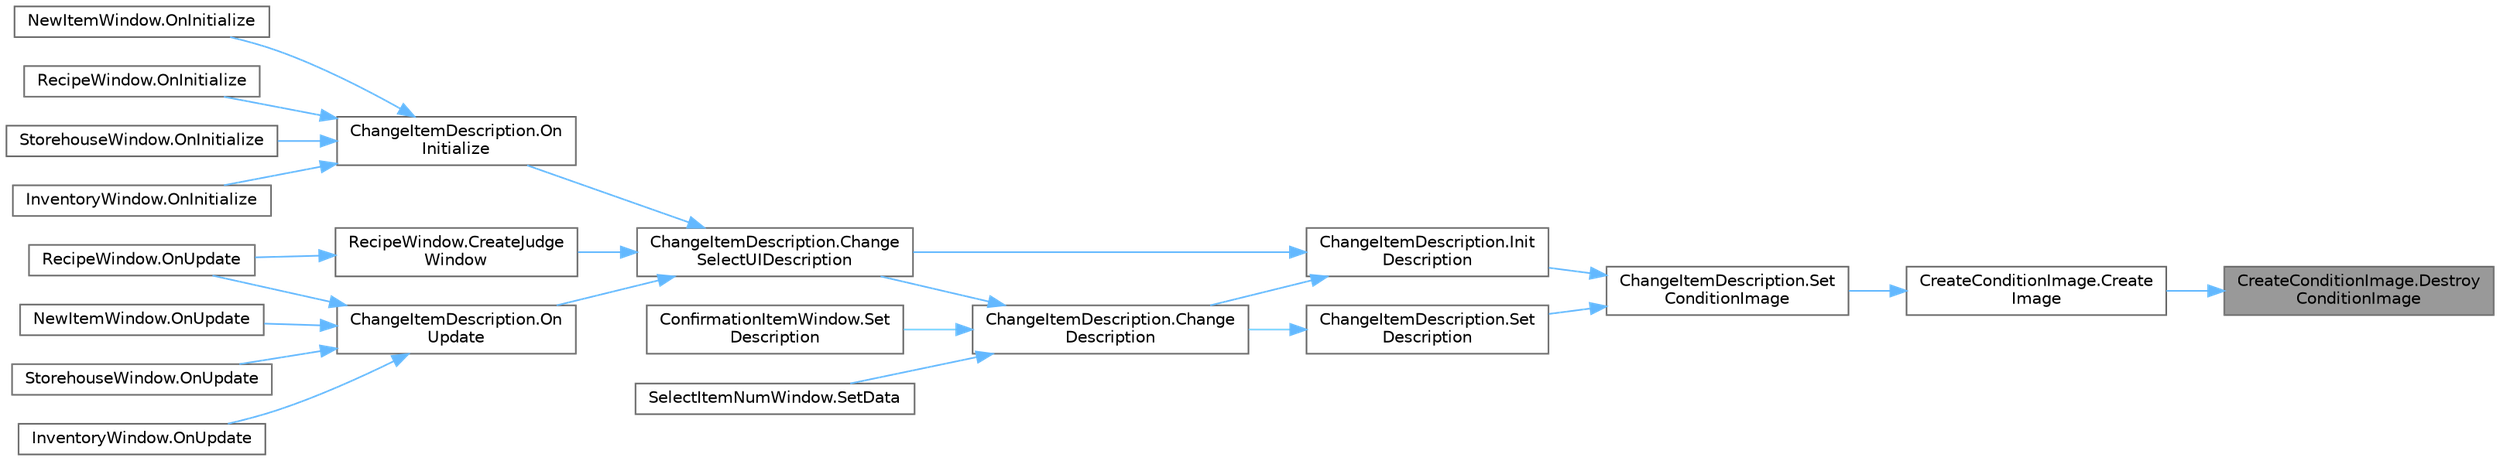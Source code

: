 digraph "CreateConditionImage.DestroyConditionImage"
{
 // LATEX_PDF_SIZE
  bgcolor="transparent";
  edge [fontname=Helvetica,fontsize=10,labelfontname=Helvetica,labelfontsize=10];
  node [fontname=Helvetica,fontsize=10,shape=box,height=0.2,width=0.4];
  rankdir="RL";
  Node1 [id="Node000001",label="CreateConditionImage.Destroy\lConditionImage",height=0.2,width=0.4,color="gray40", fillcolor="grey60", style="filled", fontcolor="black",tooltip=" "];
  Node1 -> Node2 [id="edge23_Node000001_Node000002",dir="back",color="steelblue1",style="solid",tooltip=" "];
  Node2 [id="Node000002",label="CreateConditionImage.Create\lImage",height=0.2,width=0.4,color="grey40", fillcolor="white", style="filled",URL="$class_create_condition_image.html#a9603eed3ccdae658bf880d2e557f02e6",tooltip=" "];
  Node2 -> Node3 [id="edge24_Node000002_Node000003",dir="back",color="steelblue1",style="solid",tooltip=" "];
  Node3 [id="Node000003",label="ChangeItemDescription.Set\lConditionImage",height=0.2,width=0.4,color="grey40", fillcolor="white", style="filled",URL="$class_change_item_description.html#aa185820af5921746ce678ddf4e957cf3",tooltip=" "];
  Node3 -> Node4 [id="edge25_Node000003_Node000004",dir="back",color="steelblue1",style="solid",tooltip=" "];
  Node4 [id="Node000004",label="ChangeItemDescription.Init\lDescription",height=0.2,width=0.4,color="grey40", fillcolor="white", style="filled",URL="$class_change_item_description.html#a8fea78d4ad9d25fed84d8b30b905ad88",tooltip=" "];
  Node4 -> Node5 [id="edge26_Node000004_Node000005",dir="back",color="steelblue1",style="solid",tooltip=" "];
  Node5 [id="Node000005",label="ChangeItemDescription.Change\lDescription",height=0.2,width=0.4,color="grey40", fillcolor="white", style="filled",URL="$class_change_item_description.html#a39465c7eac4eeb08c1584153c2c32d4b",tooltip=" "];
  Node5 -> Node6 [id="edge27_Node000005_Node000006",dir="back",color="steelblue1",style="solid",tooltip=" "];
  Node6 [id="Node000006",label="ChangeItemDescription.Change\lSelectUIDescription",height=0.2,width=0.4,color="grey40", fillcolor="white", style="filled",URL="$class_change_item_description.html#aacc81e0e1ff632ab53b5e50d2a0cddf8",tooltip=" "];
  Node6 -> Node7 [id="edge28_Node000006_Node000007",dir="back",color="steelblue1",style="solid",tooltip=" "];
  Node7 [id="Node000007",label="RecipeWindow.CreateJudge\lWindow",height=0.2,width=0.4,color="grey40", fillcolor="white", style="filled",URL="$class_recipe_window.html#a7c9e7d7330d1251a53c895b44ed8864a",tooltip=" "];
  Node7 -> Node8 [id="edge29_Node000007_Node000008",dir="back",color="steelblue1",style="solid",tooltip=" "];
  Node8 [id="Node000008",label="RecipeWindow.OnUpdate",height=0.2,width=0.4,color="grey40", fillcolor="white", style="filled",URL="$class_recipe_window.html#a91631656f295517aab1d288bc6a5ba8b",tooltip=" "];
  Node6 -> Node9 [id="edge30_Node000006_Node000009",dir="back",color="steelblue1",style="solid",tooltip=" "];
  Node9 [id="Node000009",label="ChangeItemDescription.On\lInitialize",height=0.2,width=0.4,color="grey40", fillcolor="white", style="filled",URL="$class_change_item_description.html#a372615885181314c2bf445cc29d00601",tooltip=" "];
  Node9 -> Node10 [id="edge31_Node000009_Node000010",dir="back",color="steelblue1",style="solid",tooltip=" "];
  Node10 [id="Node000010",label="InventoryWindow.OnInitialize",height=0.2,width=0.4,color="grey40", fillcolor="white", style="filled",URL="$class_inventory_window.html#a6abe077e96dcd738cf1861c93de55a60",tooltip=" "];
  Node9 -> Node11 [id="edge32_Node000009_Node000011",dir="back",color="steelblue1",style="solid",tooltip=" "];
  Node11 [id="Node000011",label="NewItemWindow.OnInitialize",height=0.2,width=0.4,color="grey40", fillcolor="white", style="filled",URL="$class_new_item_window.html#ad183bec63c6a4bd4ab06429128ab810f",tooltip=" "];
  Node9 -> Node12 [id="edge33_Node000009_Node000012",dir="back",color="steelblue1",style="solid",tooltip=" "];
  Node12 [id="Node000012",label="RecipeWindow.OnInitialize",height=0.2,width=0.4,color="grey40", fillcolor="white", style="filled",URL="$class_recipe_window.html#a0e9133c42b107372f56fb6a6e24e4cea",tooltip=" "];
  Node9 -> Node13 [id="edge34_Node000009_Node000013",dir="back",color="steelblue1",style="solid",tooltip=" "];
  Node13 [id="Node000013",label="StorehouseWindow.OnInitialize",height=0.2,width=0.4,color="grey40", fillcolor="white", style="filled",URL="$class_storehouse_window.html#a06d13a6816401149455785b1de7b8c9e",tooltip=" "];
  Node6 -> Node14 [id="edge35_Node000006_Node000014",dir="back",color="steelblue1",style="solid",tooltip=" "];
  Node14 [id="Node000014",label="ChangeItemDescription.On\lUpdate",height=0.2,width=0.4,color="grey40", fillcolor="white", style="filled",URL="$class_change_item_description.html#add800bb5c8e841af0e1e9365272e371e",tooltip=" "];
  Node14 -> Node15 [id="edge36_Node000014_Node000015",dir="back",color="steelblue1",style="solid",tooltip=" "];
  Node15 [id="Node000015",label="InventoryWindow.OnUpdate",height=0.2,width=0.4,color="grey40", fillcolor="white", style="filled",URL="$class_inventory_window.html#a735ed76fd07862674c24d7afa1f6fe21",tooltip=" "];
  Node14 -> Node16 [id="edge37_Node000014_Node000016",dir="back",color="steelblue1",style="solid",tooltip=" "];
  Node16 [id="Node000016",label="NewItemWindow.OnUpdate",height=0.2,width=0.4,color="grey40", fillcolor="white", style="filled",URL="$class_new_item_window.html#aa34ebf692699bb6f404d289a3142a7bb",tooltip=" "];
  Node14 -> Node8 [id="edge38_Node000014_Node000008",dir="back",color="steelblue1",style="solid",tooltip=" "];
  Node14 -> Node17 [id="edge39_Node000014_Node000017",dir="back",color="steelblue1",style="solid",tooltip=" "];
  Node17 [id="Node000017",label="StorehouseWindow.OnUpdate",height=0.2,width=0.4,color="grey40", fillcolor="white", style="filled",URL="$class_storehouse_window.html#a048c67927c52f370e9928644656bd713",tooltip=" "];
  Node5 -> Node18 [id="edge40_Node000005_Node000018",dir="back",color="steelblue1",style="solid",tooltip=" "];
  Node18 [id="Node000018",label="SelectItemNumWindow.SetData",height=0.2,width=0.4,color="grey40", fillcolor="white", style="filled",URL="$class_select_item_num_window.html#a54a160f26e359911daa76452f6d5f287",tooltip=" "];
  Node5 -> Node19 [id="edge41_Node000005_Node000019",dir="back",color="steelblue1",style="solid",tooltip=" "];
  Node19 [id="Node000019",label="ConfirmationItemWindow.Set\lDescription",height=0.2,width=0.4,color="grey40", fillcolor="white", style="filled",URL="$class_confirmation_item_window.html#a5729cb3feafe4d2698bef11514ccf48f",tooltip=" "];
  Node4 -> Node6 [id="edge42_Node000004_Node000006",dir="back",color="steelblue1",style="solid",tooltip=" "];
  Node3 -> Node20 [id="edge43_Node000003_Node000020",dir="back",color="steelblue1",style="solid",tooltip=" "];
  Node20 [id="Node000020",label="ChangeItemDescription.Set\lDescription",height=0.2,width=0.4,color="grey40", fillcolor="white", style="filled",URL="$class_change_item_description.html#a80f1cb0c60ae117de04d58a221747612",tooltip=" "];
  Node20 -> Node5 [id="edge44_Node000020_Node000005",dir="back",color="steelblue1",style="solid",tooltip=" "];
}
